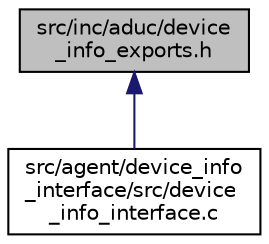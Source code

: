 digraph "src/inc/aduc/device_info_exports.h"
{
 // LATEX_PDF_SIZE
  edge [fontname="Helvetica",fontsize="10",labelfontname="Helvetica",labelfontsize="10"];
  node [fontname="Helvetica",fontsize="10",shape=record];
  Node1 [label="src/inc/aduc/device\l_info_exports.h",height=0.2,width=0.4,color="black", fillcolor="grey75", style="filled", fontcolor="black",tooltip="Describes methods to be exported from platform-specific ADUC agent code for the device information in..."];
  Node1 -> Node2 [dir="back",color="midnightblue",fontsize="10",style="solid",fontname="Helvetica"];
  Node2 [label="src/agent/device_info\l_interface/src/device\l_info_interface.c",height=0.2,width=0.4,color="black", fillcolor="white", style="filled",URL="$device__info__interface_8c.html",tooltip="Methods to communicate with \"dtmi:azure:DeviceManagement:DeviceInformation;1\" interface."];
}
